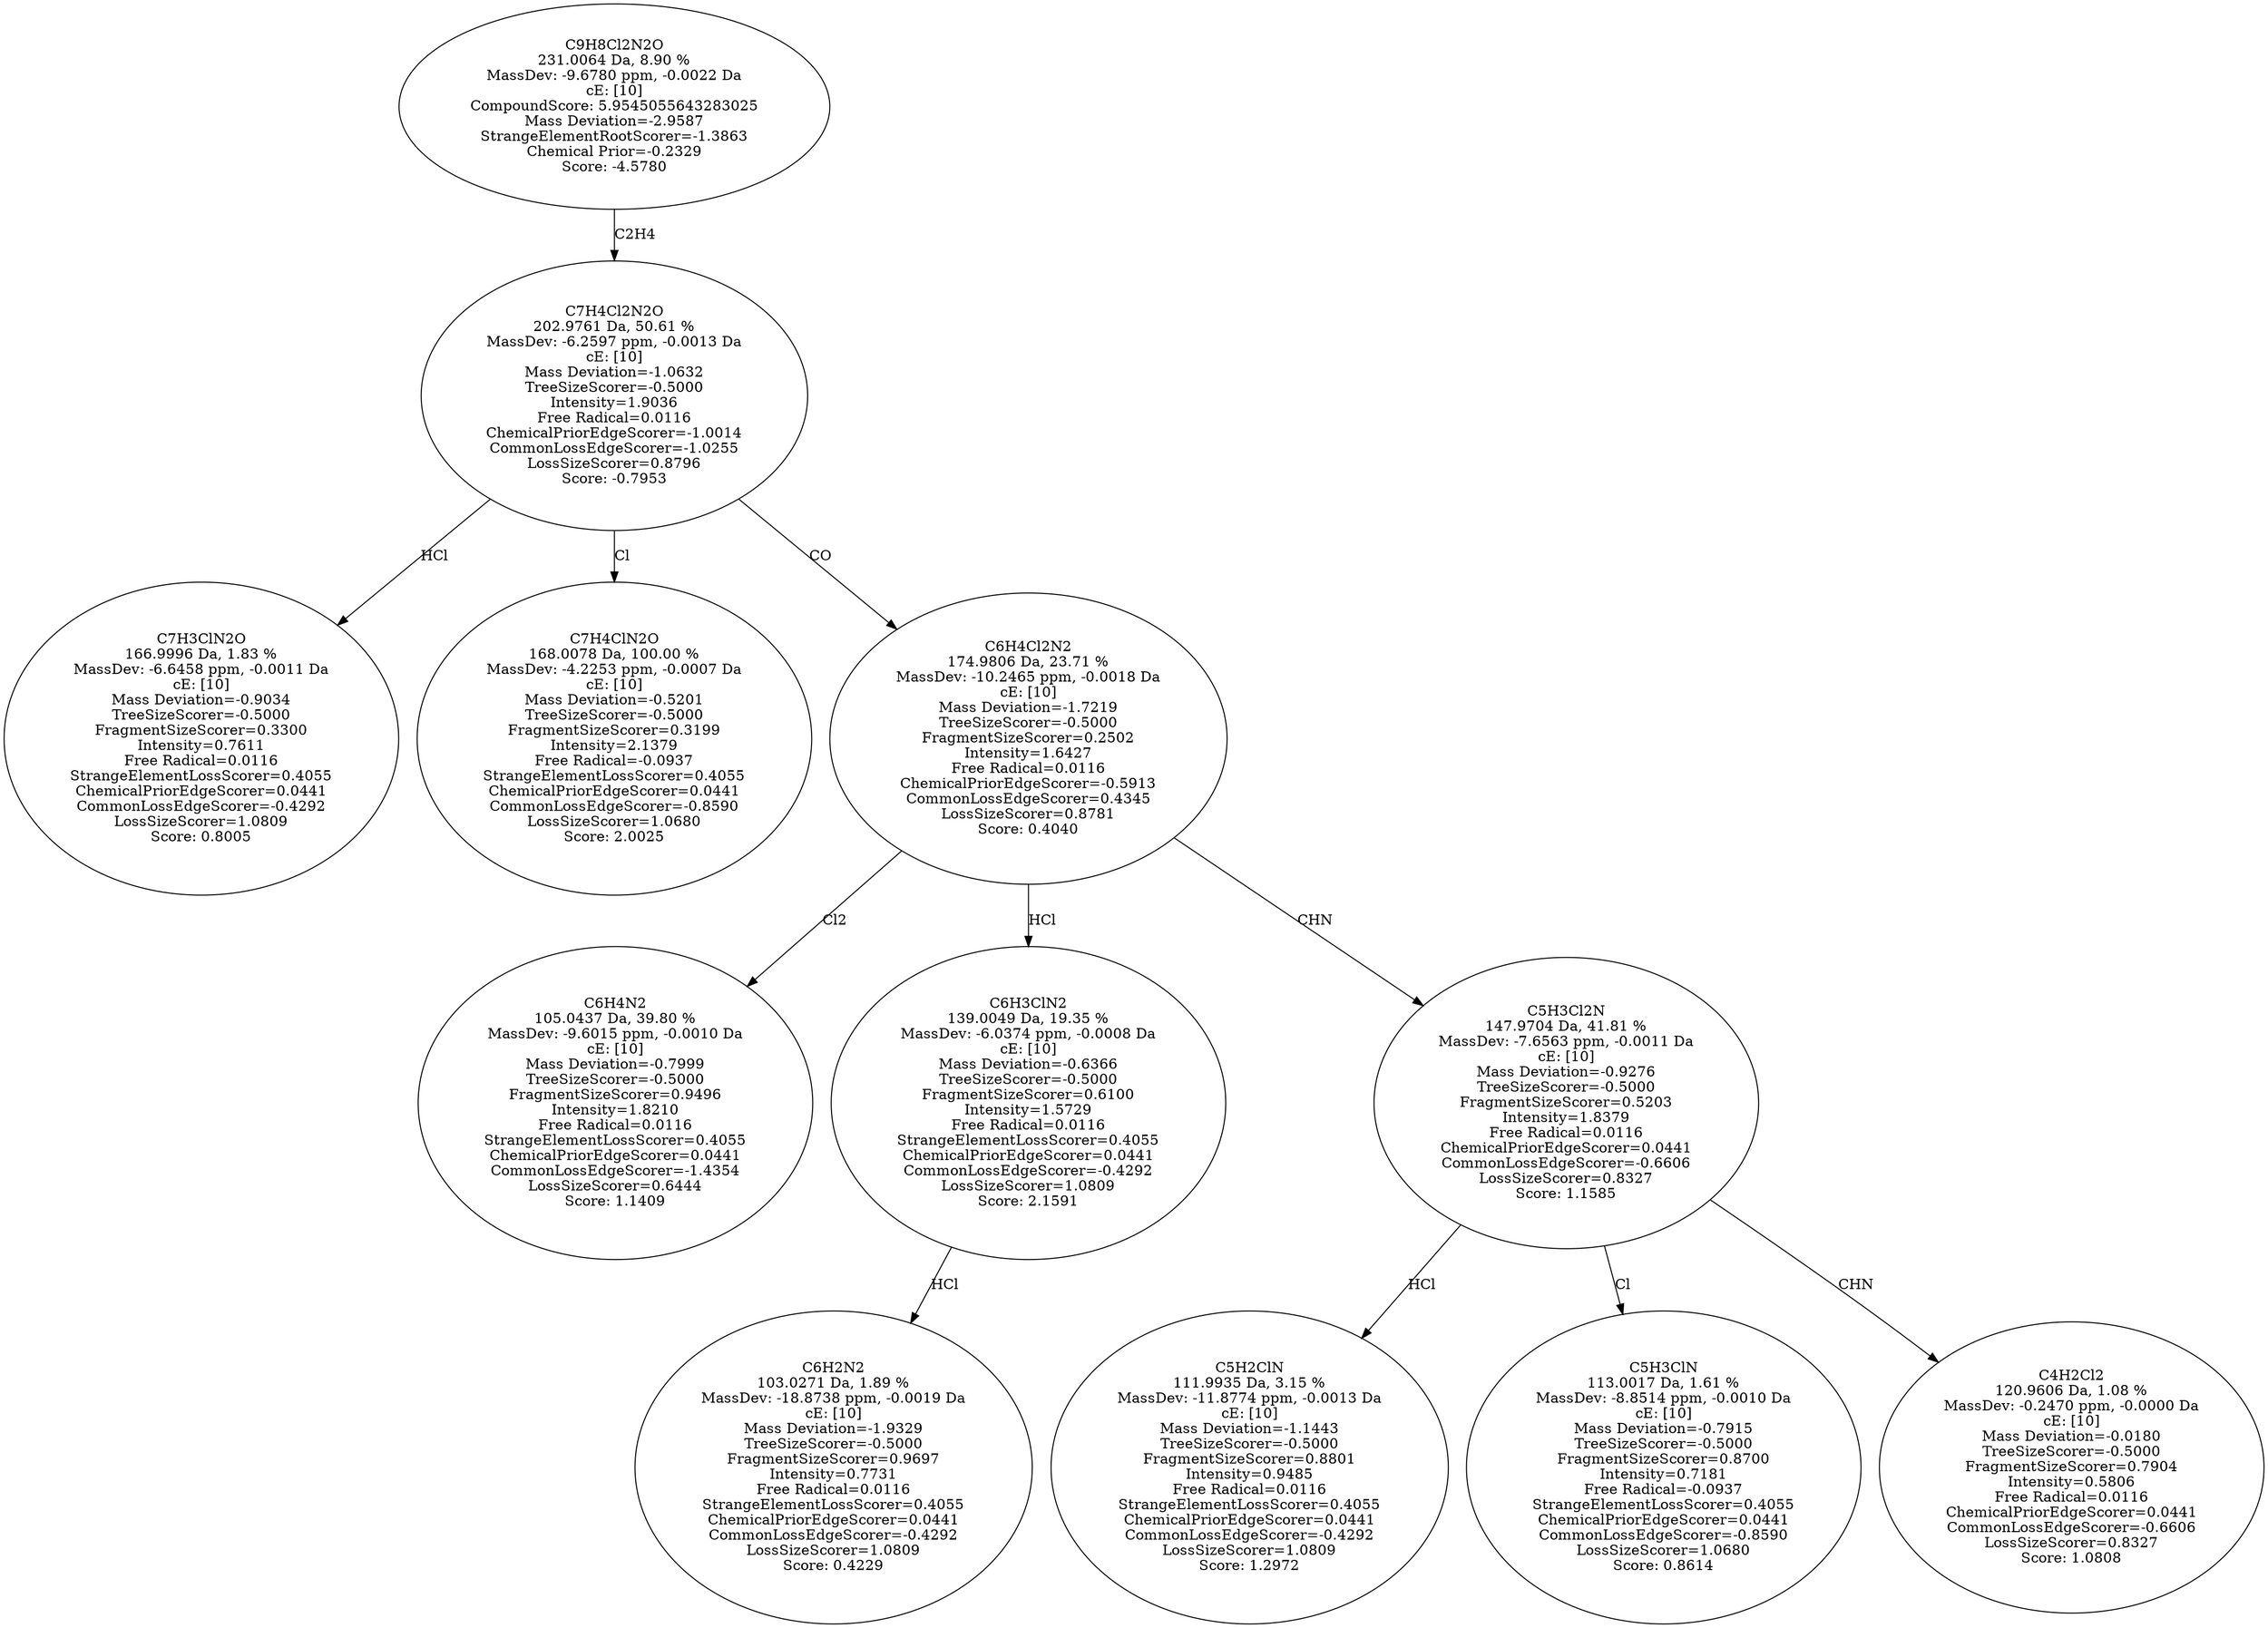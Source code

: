 strict digraph {
v1 [label="C7H3ClN2O\n166.9996 Da, 1.83 %\nMassDev: -6.6458 ppm, -0.0011 Da\ncE: [10]\nMass Deviation=-0.9034\nTreeSizeScorer=-0.5000\nFragmentSizeScorer=0.3300\nIntensity=0.7611\nFree Radical=0.0116\nStrangeElementLossScorer=0.4055\nChemicalPriorEdgeScorer=0.0441\nCommonLossEdgeScorer=-0.4292\nLossSizeScorer=1.0809\nScore: 0.8005"];
v2 [label="C7H4ClN2O\n168.0078 Da, 100.00 %\nMassDev: -4.2253 ppm, -0.0007 Da\ncE: [10]\nMass Deviation=-0.5201\nTreeSizeScorer=-0.5000\nFragmentSizeScorer=0.3199\nIntensity=2.1379\nFree Radical=-0.0937\nStrangeElementLossScorer=0.4055\nChemicalPriorEdgeScorer=0.0441\nCommonLossEdgeScorer=-0.8590\nLossSizeScorer=1.0680\nScore: 2.0025"];
v3 [label="C6H4N2\n105.0437 Da, 39.80 %\nMassDev: -9.6015 ppm, -0.0010 Da\ncE: [10]\nMass Deviation=-0.7999\nTreeSizeScorer=-0.5000\nFragmentSizeScorer=0.9496\nIntensity=1.8210\nFree Radical=0.0116\nStrangeElementLossScorer=0.4055\nChemicalPriorEdgeScorer=0.0441\nCommonLossEdgeScorer=-1.4354\nLossSizeScorer=0.6444\nScore: 1.1409"];
v4 [label="C6H2N2\n103.0271 Da, 1.89 %\nMassDev: -18.8738 ppm, -0.0019 Da\ncE: [10]\nMass Deviation=-1.9329\nTreeSizeScorer=-0.5000\nFragmentSizeScorer=0.9697\nIntensity=0.7731\nFree Radical=0.0116\nStrangeElementLossScorer=0.4055\nChemicalPriorEdgeScorer=0.0441\nCommonLossEdgeScorer=-0.4292\nLossSizeScorer=1.0809\nScore: 0.4229"];
v5 [label="C6H3ClN2\n139.0049 Da, 19.35 %\nMassDev: -6.0374 ppm, -0.0008 Da\ncE: [10]\nMass Deviation=-0.6366\nTreeSizeScorer=-0.5000\nFragmentSizeScorer=0.6100\nIntensity=1.5729\nFree Radical=0.0116\nStrangeElementLossScorer=0.4055\nChemicalPriorEdgeScorer=0.0441\nCommonLossEdgeScorer=-0.4292\nLossSizeScorer=1.0809\nScore: 2.1591"];
v6 [label="C5H2ClN\n111.9935 Da, 3.15 %\nMassDev: -11.8774 ppm, -0.0013 Da\ncE: [10]\nMass Deviation=-1.1443\nTreeSizeScorer=-0.5000\nFragmentSizeScorer=0.8801\nIntensity=0.9485\nFree Radical=0.0116\nStrangeElementLossScorer=0.4055\nChemicalPriorEdgeScorer=0.0441\nCommonLossEdgeScorer=-0.4292\nLossSizeScorer=1.0809\nScore: 1.2972"];
v7 [label="C5H3ClN\n113.0017 Da, 1.61 %\nMassDev: -8.8514 ppm, -0.0010 Da\ncE: [10]\nMass Deviation=-0.7915\nTreeSizeScorer=-0.5000\nFragmentSizeScorer=0.8700\nIntensity=0.7181\nFree Radical=-0.0937\nStrangeElementLossScorer=0.4055\nChemicalPriorEdgeScorer=0.0441\nCommonLossEdgeScorer=-0.8590\nLossSizeScorer=1.0680\nScore: 0.8614"];
v8 [label="C4H2Cl2\n120.9606 Da, 1.08 %\nMassDev: -0.2470 ppm, -0.0000 Da\ncE: [10]\nMass Deviation=-0.0180\nTreeSizeScorer=-0.5000\nFragmentSizeScorer=0.7904\nIntensity=0.5806\nFree Radical=0.0116\nChemicalPriorEdgeScorer=0.0441\nCommonLossEdgeScorer=-0.6606\nLossSizeScorer=0.8327\nScore: 1.0808"];
v9 [label="C5H3Cl2N\n147.9704 Da, 41.81 %\nMassDev: -7.6563 ppm, -0.0011 Da\ncE: [10]\nMass Deviation=-0.9276\nTreeSizeScorer=-0.5000\nFragmentSizeScorer=0.5203\nIntensity=1.8379\nFree Radical=0.0116\nChemicalPriorEdgeScorer=0.0441\nCommonLossEdgeScorer=-0.6606\nLossSizeScorer=0.8327\nScore: 1.1585"];
v10 [label="C6H4Cl2N2\n174.9806 Da, 23.71 %\nMassDev: -10.2465 ppm, -0.0018 Da\ncE: [10]\nMass Deviation=-1.7219\nTreeSizeScorer=-0.5000\nFragmentSizeScorer=0.2502\nIntensity=1.6427\nFree Radical=0.0116\nChemicalPriorEdgeScorer=-0.5913\nCommonLossEdgeScorer=0.4345\nLossSizeScorer=0.8781\nScore: 0.4040"];
v11 [label="C7H4Cl2N2O\n202.9761 Da, 50.61 %\nMassDev: -6.2597 ppm, -0.0013 Da\ncE: [10]\nMass Deviation=-1.0632\nTreeSizeScorer=-0.5000\nIntensity=1.9036\nFree Radical=0.0116\nChemicalPriorEdgeScorer=-1.0014\nCommonLossEdgeScorer=-1.0255\nLossSizeScorer=0.8796\nScore: -0.7953"];
v12 [label="C9H8Cl2N2O\n231.0064 Da, 8.90 %\nMassDev: -9.6780 ppm, -0.0022 Da\ncE: [10]\nCompoundScore: 5.9545055643283025\nMass Deviation=-2.9587\nStrangeElementRootScorer=-1.3863\nChemical Prior=-0.2329\nScore: -4.5780"];
v11 -> v1 [label="HCl"];
v11 -> v2 [label="Cl"];
v10 -> v3 [label="Cl2"];
v5 -> v4 [label="HCl"];
v10 -> v5 [label="HCl"];
v9 -> v6 [label="HCl"];
v9 -> v7 [label="Cl"];
v9 -> v8 [label="CHN"];
v10 -> v9 [label="CHN"];
v11 -> v10 [label="CO"];
v12 -> v11 [label="C2H4"];
}
